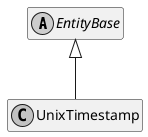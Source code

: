 ﻿@startuml
skinparam monochrome true
hide empty members

abstract class EntityBase {
}

EntityBase <|-- UnixTimestamp

class UnixTimestamp {
}

@enduml
